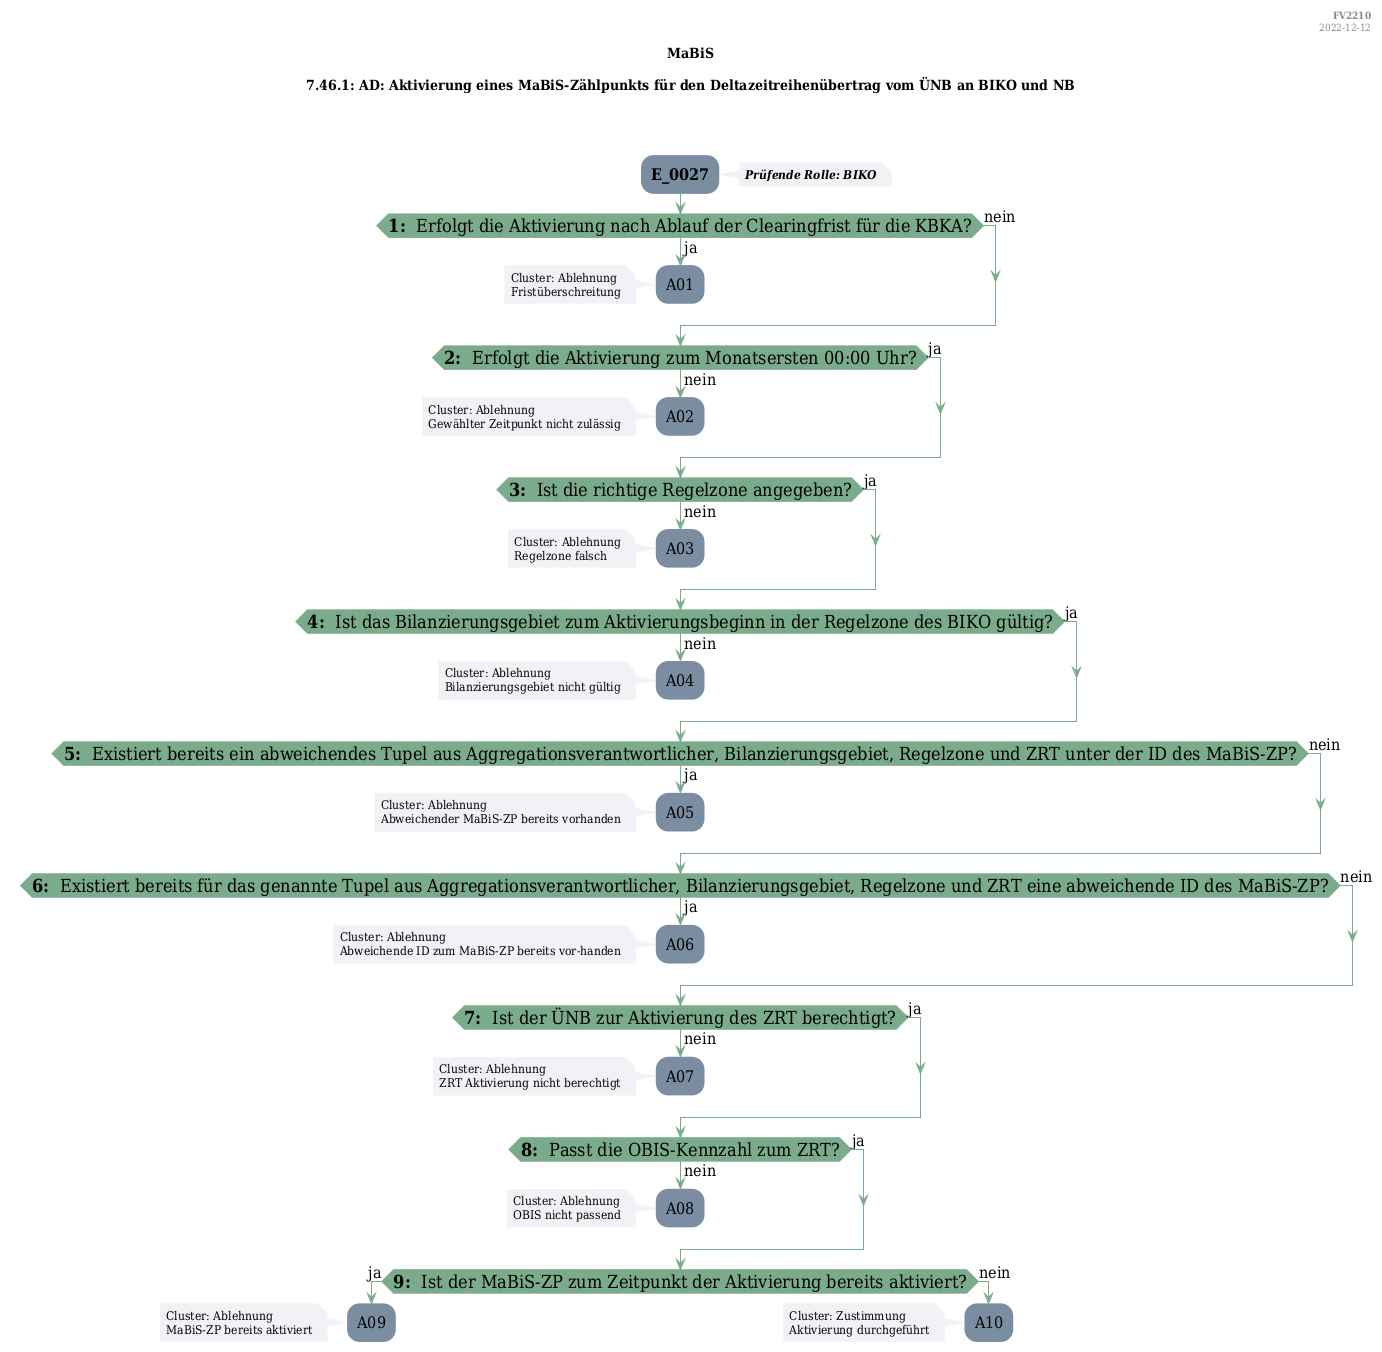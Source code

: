 @startuml
skinparam Shadowing false
skinparam NoteBorderColor #f3f1f6
skinparam NoteBackgroundColor #f3f1f6
skinparam NoteFontSize 12
skinparam ActivityBorderColor none
skinparam ActivityBackgroundColor #7a8da1
skinparam ActivityFontSize 16
skinparam ArrowColor #7aab8a
skinparam ArrowFontSize 16
skinparam ActivityDiamondBackgroundColor #7aab8a
skinparam ActivityDiamondBorderColor #7aab8a
skinparam ActivityDiamondFontSize 18
skinparam defaultFontName DejaVu Serif Condensed
skinparam ActivityEndColor #669580

header
<b>FV2210
2022-12-12
endheader

title
MaBiS

7.46.1: AD: Aktivierung eines MaBiS-Zählpunkts für den Deltazeitreihenübertrag vom ÜNB an BIKO und NB



end title
:<b>E_0027</b>;
note right
<b><i>Prüfende Rolle: BIKO
end note

if (<b>1: </b> Erfolgt die Aktivierung nach Ablauf der Clearingfrist für die KBKA?) then (ja)
    :A01;
    note left
        Cluster: Ablehnung
        Fristüberschreitung
    endnote
    kill;
else (nein)
endif
if (<b>2: </b> Erfolgt die Aktivierung zum Monatsersten 00:00 Uhr?) then (ja)
else (nein)
    :A02;
    note left
        Cluster: Ablehnung
        Gewählter Zeitpunkt nicht zulässig
    endnote
    kill;
endif
if (<b>3: </b> Ist die richtige Regelzone angegeben?) then (ja)
else (nein)
    :A03;
    note left
        Cluster: Ablehnung
        Regelzone falsch
    endnote
    kill;
endif
if (<b>4: </b> Ist das Bilanzierungsgebiet zum Aktivierungsbeginn in der Regelzone des BIKO gültig?) then (ja)
else (nein)
    :A04;
    note left
        Cluster: Ablehnung
        Bilanzierungsgebiet nicht gültig
    endnote
    kill;
endif
if (<b>5: </b> Existiert bereits ein abweichendes Tupel aus Aggregationsverantwortlicher, Bilanzierungsgebiet, Regelzone und ZRT unter der ID des MaBiS-ZP?) then (ja)
    :A05;
    note left
        Cluster: Ablehnung
        Abweichender MaBiS-ZP bereits vorhanden
    endnote
    kill;
else (nein)
endif
if (<b>6: </b> Existiert bereits für das genannte Tupel aus Aggregationsverantwortlicher, Bilanzierungsgebiet, Regelzone und ZRT eine abweichende ID des MaBiS-ZP?) then (ja)
    :A06;
    note left
        Cluster: Ablehnung
        Abweichende ID zum MaBiS-ZP bereits vor-handen
    endnote
    kill;
else (nein)
endif
if (<b>7: </b> Ist der ÜNB zur Aktivierung des ZRT berechtigt?) then (ja)
else (nein)
    :A07;
    note left
        Cluster: Ablehnung
        ZRT Aktivierung nicht berechtigt
    endnote
    kill;
endif
if (<b>8: </b> Passt die OBIS-Kennzahl zum ZRT?) then (ja)
else (nein)
    :A08;
    note left
        Cluster: Ablehnung
        OBIS nicht passend
    endnote
    kill;
endif
if (<b>9: </b> Ist der MaBiS-ZP zum Zeitpunkt der Aktivierung bereits aktiviert?) then (ja)
    :A09;
    note left
        Cluster: Ablehnung
        MaBiS-ZP bereits aktiviert
    endnote
    kill;
else (nein)
    :A10;
    note left
        Cluster: Zustimmung 
        Aktivierung durchgeführt
    endnote
    kill;
endif

@enduml
